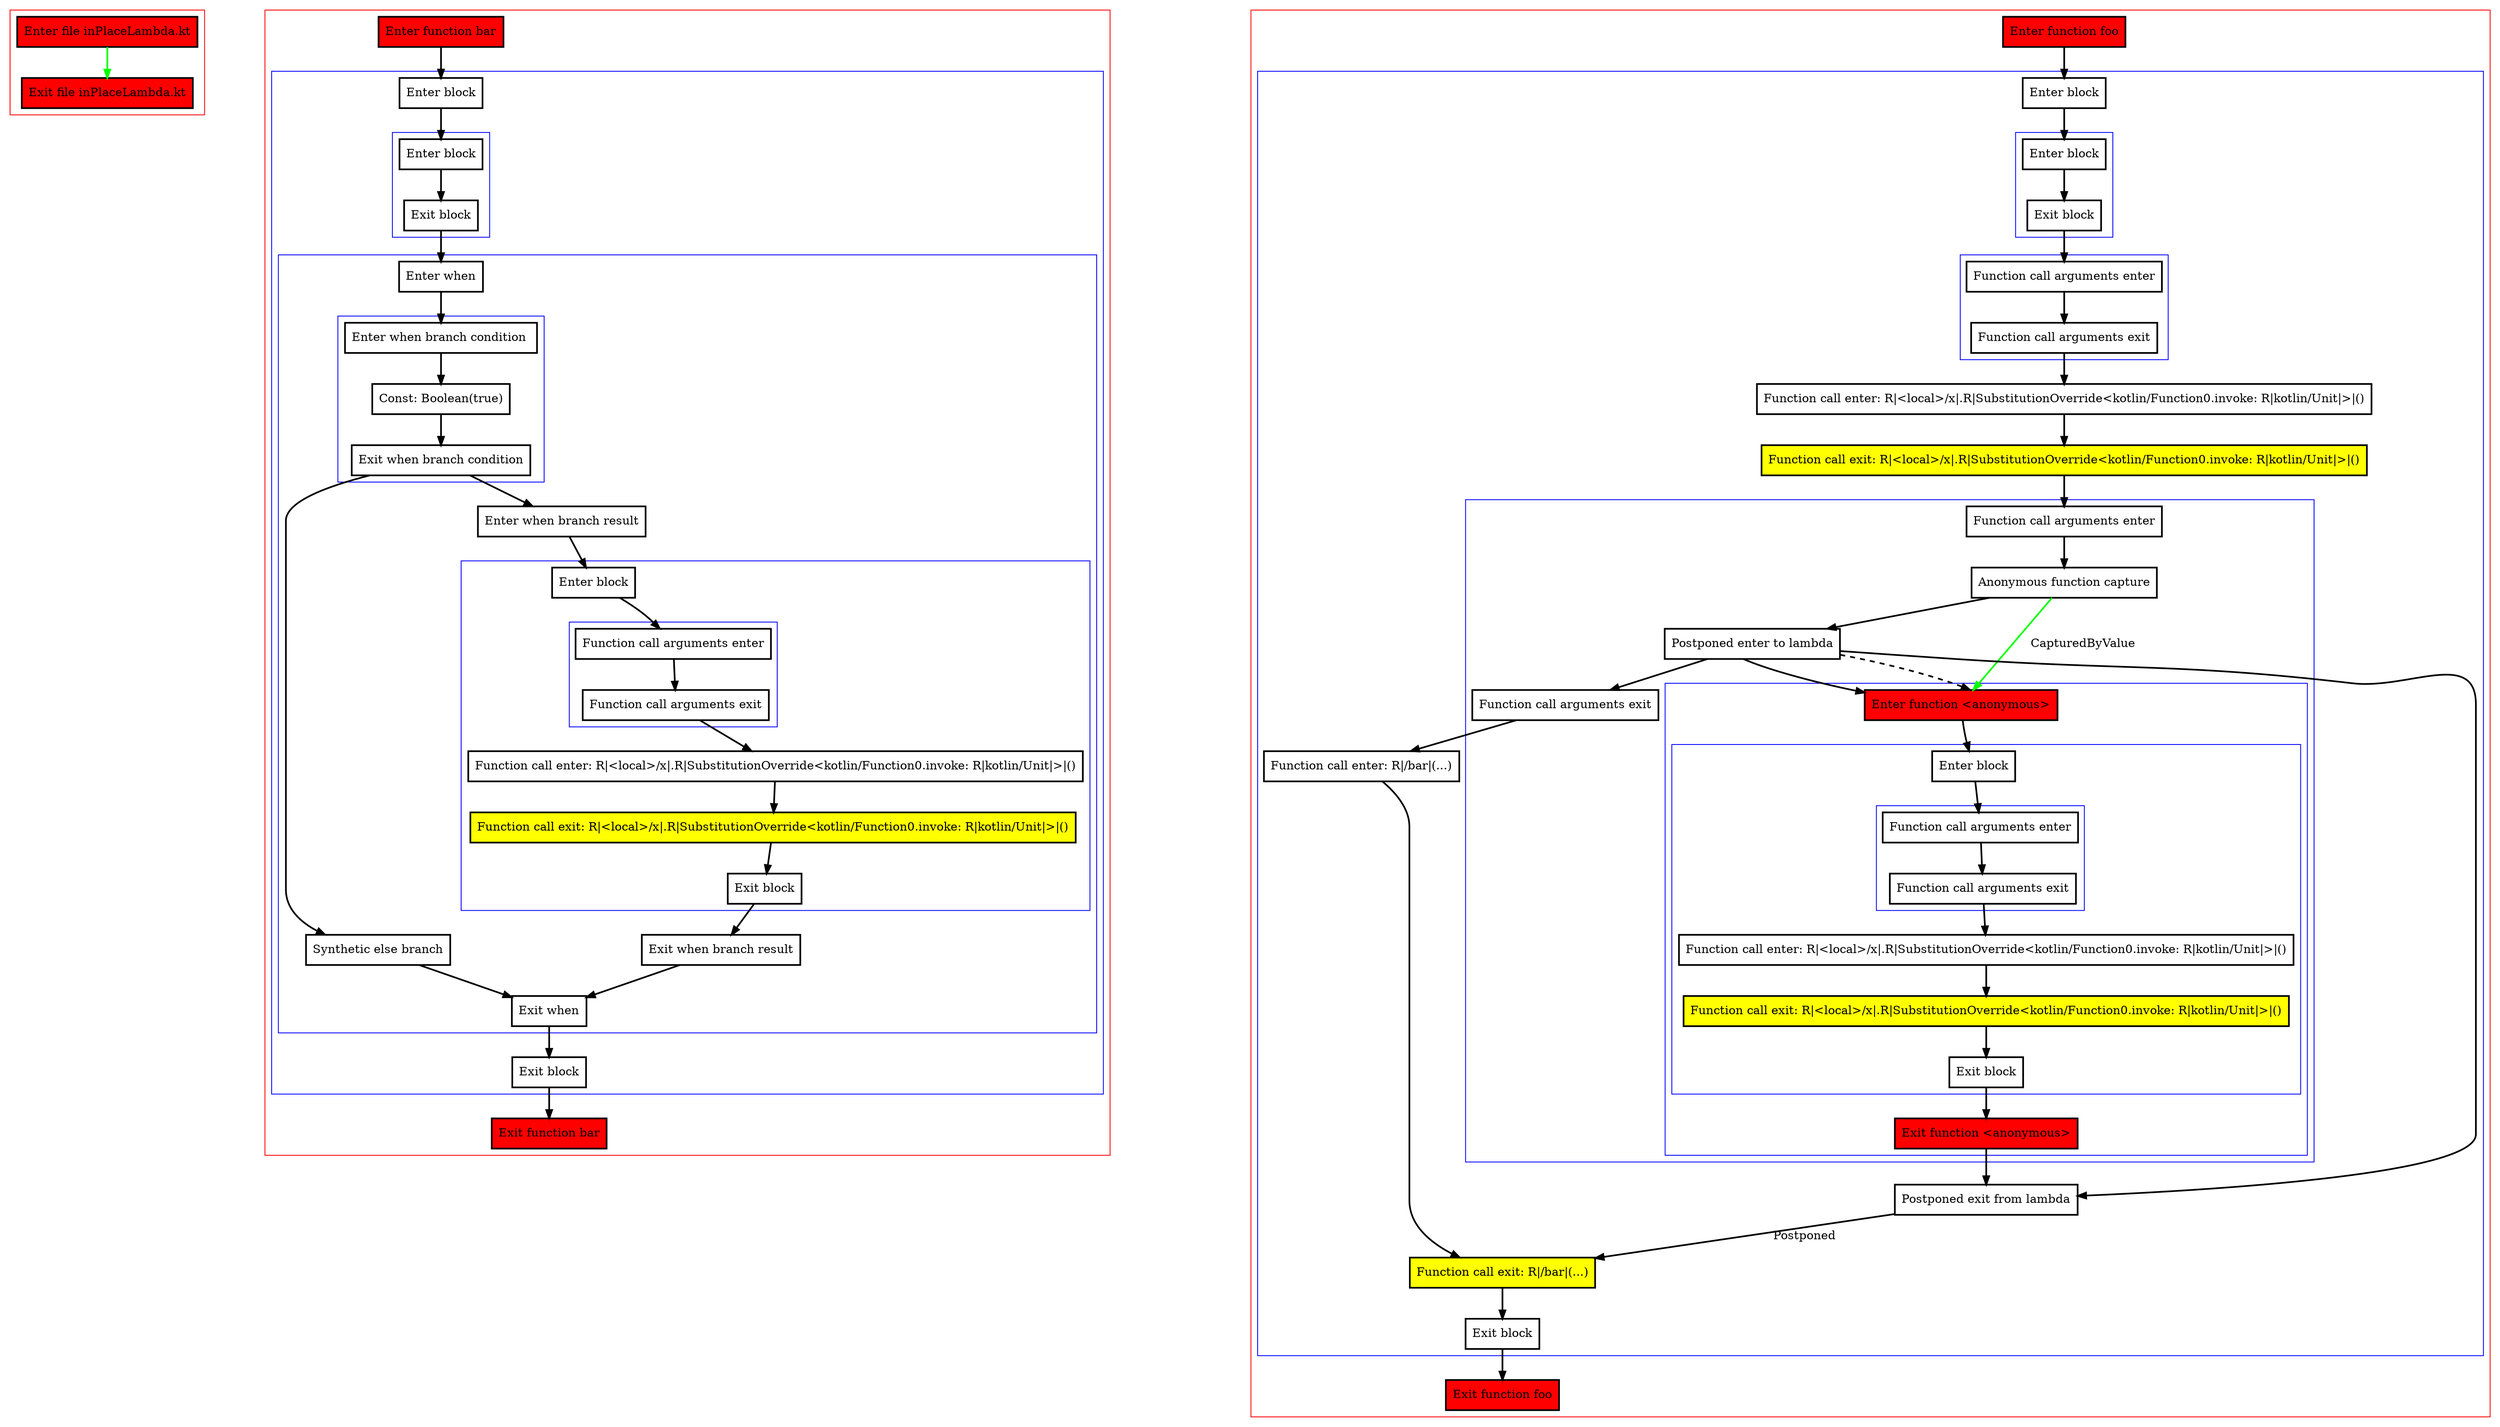 digraph inPlaceLambda_kt {
    graph [nodesep=3]
    node [shape=box penwidth=2]
    edge [penwidth=2]

    subgraph cluster_0 {
        color=red
        0 [label="Enter file inPlaceLambda.kt" style="filled" fillcolor=red];
        1 [label="Exit file inPlaceLambda.kt" style="filled" fillcolor=red];
    }
    0 -> {1} [color=green];

    subgraph cluster_1 {
        color=red
        2 [label="Enter function bar" style="filled" fillcolor=red];
        subgraph cluster_2 {
            color=blue
            3 [label="Enter block"];
            subgraph cluster_3 {
                color=blue
                4 [label="Enter block"];
                5 [label="Exit block"];
            }
            subgraph cluster_4 {
                color=blue
                6 [label="Enter when"];
                subgraph cluster_5 {
                    color=blue
                    7 [label="Enter when branch condition "];
                    8 [label="Const: Boolean(true)"];
                    9 [label="Exit when branch condition"];
                }
                10 [label="Synthetic else branch"];
                11 [label="Enter when branch result"];
                subgraph cluster_6 {
                    color=blue
                    12 [label="Enter block"];
                    subgraph cluster_7 {
                        color=blue
                        13 [label="Function call arguments enter"];
                        14 [label="Function call arguments exit"];
                    }
                    15 [label="Function call enter: R|<local>/x|.R|SubstitutionOverride<kotlin/Function0.invoke: R|kotlin/Unit|>|()"];
                    16 [label="Function call exit: R|<local>/x|.R|SubstitutionOverride<kotlin/Function0.invoke: R|kotlin/Unit|>|()" style="filled" fillcolor=yellow];
                    17 [label="Exit block"];
                }
                18 [label="Exit when branch result"];
                19 [label="Exit when"];
            }
            20 [label="Exit block"];
        }
        21 [label="Exit function bar" style="filled" fillcolor=red];
    }
    2 -> {3};
    3 -> {4};
    4 -> {5};
    5 -> {6};
    6 -> {7};
    7 -> {8};
    8 -> {9};
    9 -> {10 11};
    10 -> {19};
    11 -> {12};
    12 -> {13};
    13 -> {14};
    14 -> {15};
    15 -> {16};
    16 -> {17};
    17 -> {18};
    18 -> {19};
    19 -> {20};
    20 -> {21};

    subgraph cluster_8 {
        color=red
        22 [label="Enter function foo" style="filled" fillcolor=red];
        subgraph cluster_9 {
            color=blue
            23 [label="Enter block"];
            subgraph cluster_10 {
                color=blue
                24 [label="Enter block"];
                25 [label="Exit block"];
            }
            subgraph cluster_11 {
                color=blue
                26 [label="Function call arguments enter"];
                27 [label="Function call arguments exit"];
            }
            28 [label="Function call enter: R|<local>/x|.R|SubstitutionOverride<kotlin/Function0.invoke: R|kotlin/Unit|>|()"];
            29 [label="Function call exit: R|<local>/x|.R|SubstitutionOverride<kotlin/Function0.invoke: R|kotlin/Unit|>|()" style="filled" fillcolor=yellow];
            subgraph cluster_12 {
                color=blue
                30 [label="Function call arguments enter"];
                31 [label="Anonymous function capture"];
                32 [label="Postponed enter to lambda"];
                subgraph cluster_13 {
                    color=blue
                    33 [label="Enter function <anonymous>" style="filled" fillcolor=red];
                    subgraph cluster_14 {
                        color=blue
                        34 [label="Enter block"];
                        subgraph cluster_15 {
                            color=blue
                            35 [label="Function call arguments enter"];
                            36 [label="Function call arguments exit"];
                        }
                        37 [label="Function call enter: R|<local>/x|.R|SubstitutionOverride<kotlin/Function0.invoke: R|kotlin/Unit|>|()"];
                        38 [label="Function call exit: R|<local>/x|.R|SubstitutionOverride<kotlin/Function0.invoke: R|kotlin/Unit|>|()" style="filled" fillcolor=yellow];
                        39 [label="Exit block"];
                    }
                    40 [label="Exit function <anonymous>" style="filled" fillcolor=red];
                }
                41 [label="Function call arguments exit"];
            }
            42 [label="Function call enter: R|/bar|(...)"];
            43 [label="Postponed exit from lambda"];
            44 [label="Function call exit: R|/bar|(...)" style="filled" fillcolor=yellow];
            45 [label="Exit block"];
        }
        46 [label="Exit function foo" style="filled" fillcolor=red];
    }
    22 -> {23};
    23 -> {24};
    24 -> {25};
    25 -> {26};
    26 -> {27};
    27 -> {28};
    28 -> {29};
    29 -> {30};
    30 -> {31};
    31 -> {32};
    31 -> {33} [color=green label="CapturedByValue"];
    32 -> {33 41 43};
    32 -> {33} [style=dashed];
    33 -> {34};
    34 -> {35};
    35 -> {36};
    36 -> {37};
    37 -> {38};
    38 -> {39};
    39 -> {40};
    40 -> {43};
    41 -> {42};
    42 -> {44};
    43 -> {44} [label="Postponed"];
    44 -> {45};
    45 -> {46};

}
